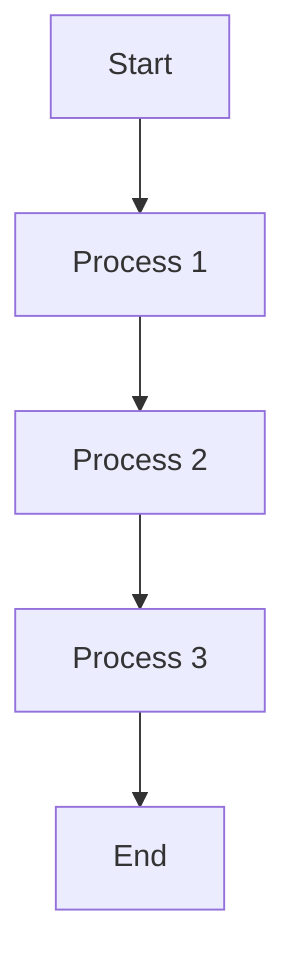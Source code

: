 graph TD;
    A[Start] --> B[Process 1];
    B --> C[Process 2];
    C --> D[Process 3];
    D --> E[End];